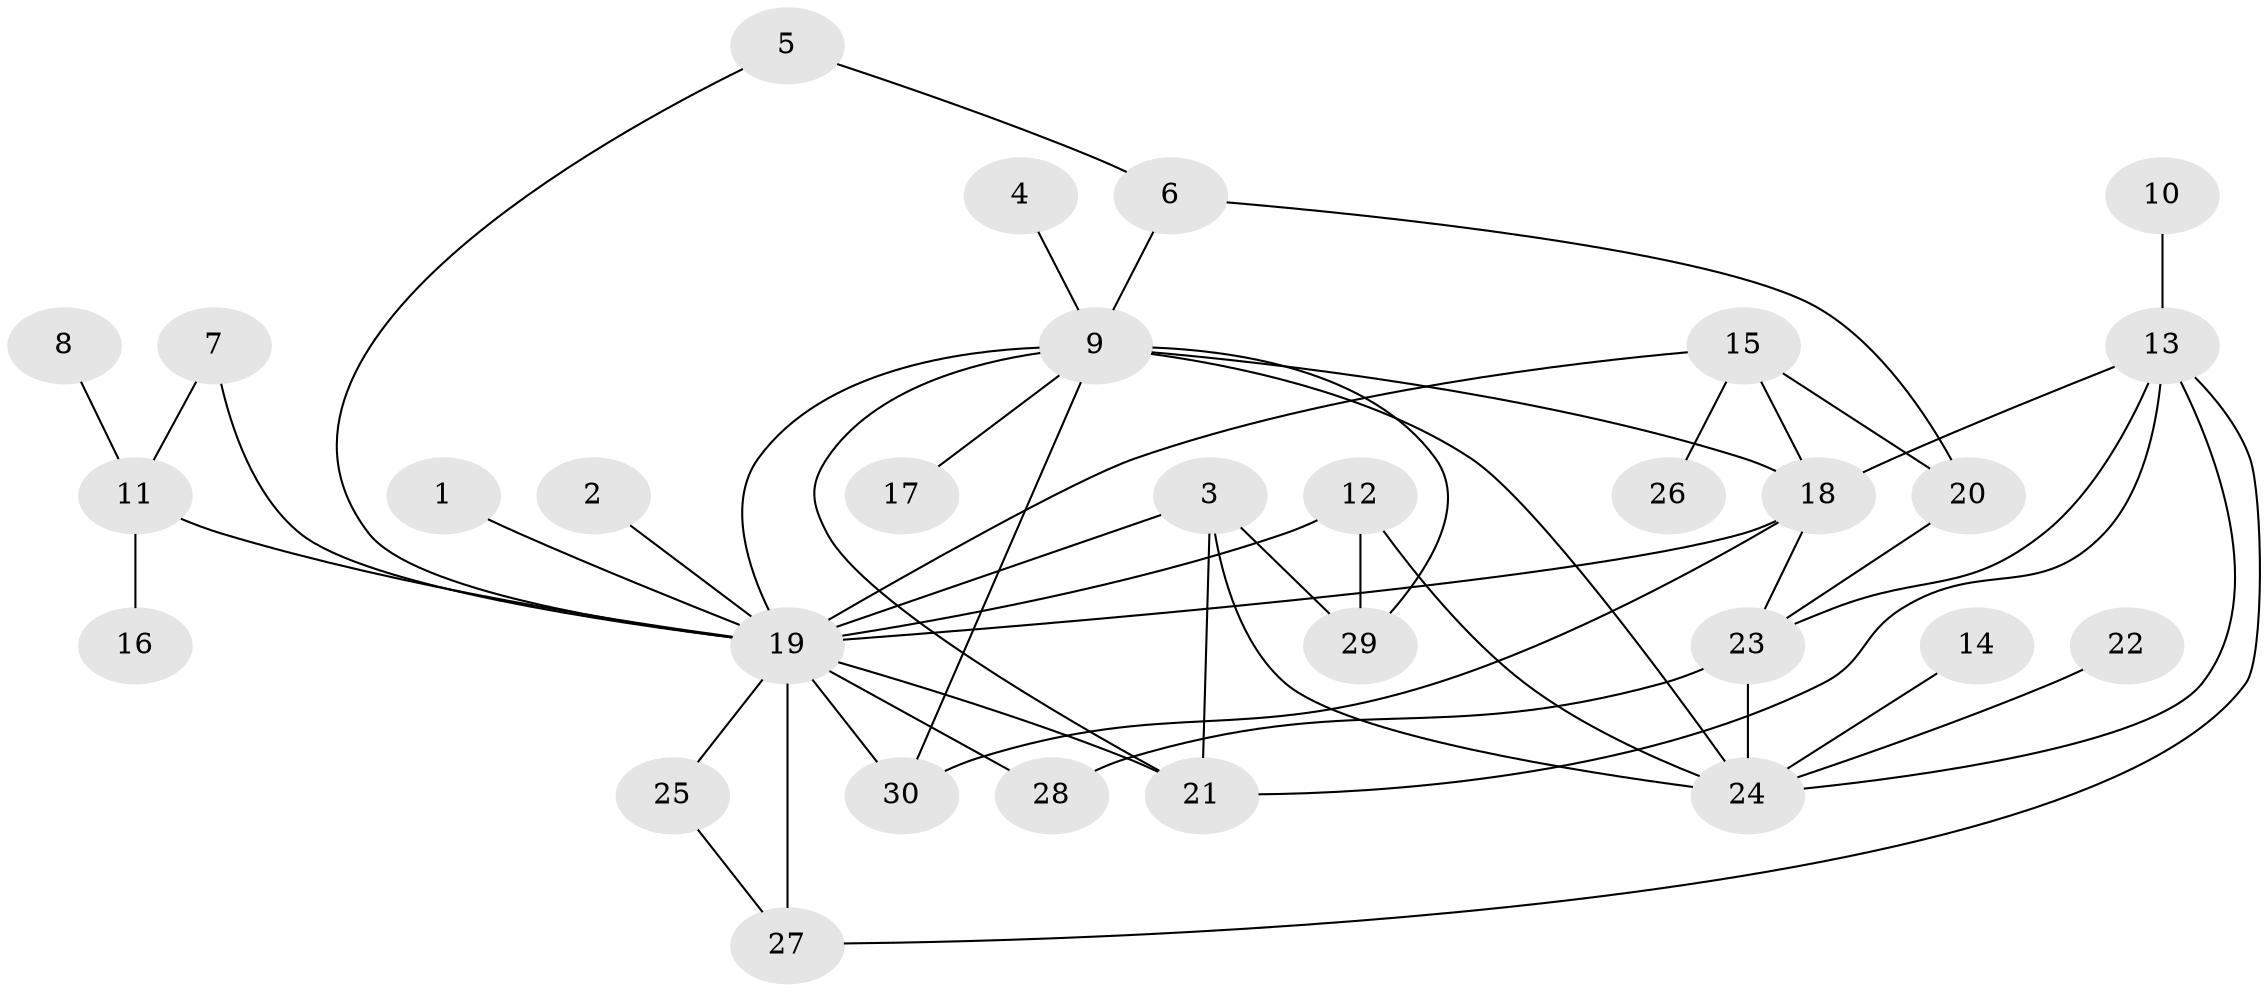 // original degree distribution, {6: 0.04411764705882353, 19: 0.014705882352941176, 2: 0.29411764705882354, 11: 0.014705882352941176, 1: 0.39705882352941174, 3: 0.11764705882352941, 4: 0.04411764705882353, 7: 0.014705882352941176, 8: 0.029411764705882353, 5: 0.029411764705882353}
// Generated by graph-tools (version 1.1) at 2025/36/03/04/25 23:36:57]
// undirected, 30 vertices, 50 edges
graph export_dot {
  node [color=gray90,style=filled];
  1;
  2;
  3;
  4;
  5;
  6;
  7;
  8;
  9;
  10;
  11;
  12;
  13;
  14;
  15;
  16;
  17;
  18;
  19;
  20;
  21;
  22;
  23;
  24;
  25;
  26;
  27;
  28;
  29;
  30;
  1 -- 19 [weight=1.0];
  2 -- 19 [weight=1.0];
  3 -- 19 [weight=1.0];
  3 -- 21 [weight=2.0];
  3 -- 24 [weight=1.0];
  3 -- 29 [weight=1.0];
  4 -- 9 [weight=1.0];
  5 -- 6 [weight=1.0];
  5 -- 19 [weight=1.0];
  6 -- 9 [weight=1.0];
  6 -- 20 [weight=1.0];
  7 -- 11 [weight=1.0];
  7 -- 19 [weight=1.0];
  8 -- 11 [weight=1.0];
  9 -- 17 [weight=1.0];
  9 -- 18 [weight=1.0];
  9 -- 19 [weight=1.0];
  9 -- 21 [weight=1.0];
  9 -- 24 [weight=1.0];
  9 -- 29 [weight=1.0];
  9 -- 30 [weight=1.0];
  10 -- 13 [weight=1.0];
  11 -- 16 [weight=1.0];
  11 -- 19 [weight=1.0];
  12 -- 19 [weight=1.0];
  12 -- 24 [weight=1.0];
  12 -- 29 [weight=1.0];
  13 -- 18 [weight=1.0];
  13 -- 21 [weight=1.0];
  13 -- 23 [weight=1.0];
  13 -- 24 [weight=1.0];
  13 -- 27 [weight=1.0];
  14 -- 24 [weight=1.0];
  15 -- 18 [weight=1.0];
  15 -- 19 [weight=1.0];
  15 -- 20 [weight=1.0];
  15 -- 26 [weight=1.0];
  18 -- 19 [weight=1.0];
  18 -- 23 [weight=1.0];
  18 -- 30 [weight=1.0];
  19 -- 21 [weight=1.0];
  19 -- 25 [weight=1.0];
  19 -- 27 [weight=1.0];
  19 -- 28 [weight=1.0];
  19 -- 30 [weight=1.0];
  20 -- 23 [weight=1.0];
  22 -- 24 [weight=1.0];
  23 -- 24 [weight=1.0];
  23 -- 28 [weight=1.0];
  25 -- 27 [weight=1.0];
}
